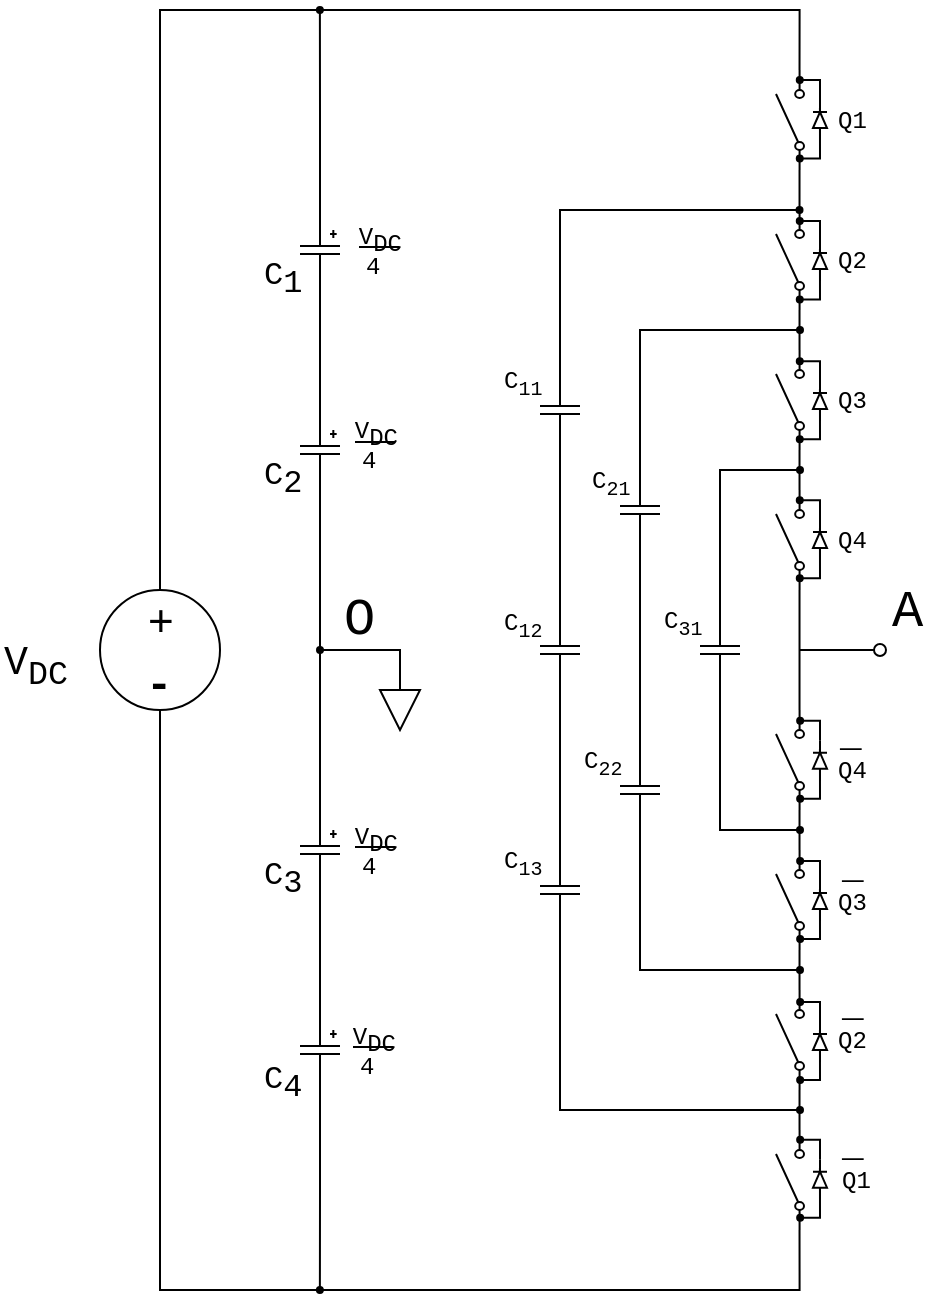 <mxfile version="10.6.7" type="github"><diagram id="sscBolJHvE7xzkybfC2L" name="Page-1"><mxGraphModel dx="664" dy="372" grid="1" gridSize="10" guides="1" tooltips="1" connect="1" arrows="1" fold="1" page="1" pageScale="1" pageWidth="827" pageHeight="1169" math="0" shadow="0"><root><mxCell id="0"/><mxCell id="1" parent="0"/><mxCell id="0JlaqGHFiVvd8llCy64P-1" value="" style="group" parent="1" vertex="1" connectable="0"><mxGeometry x="170" y="430" width="60" height="60" as="geometry"/></mxCell><mxCell id="0JlaqGHFiVvd8llCy64P-2" value="" style="ellipse;whiteSpace=wrap;html=1;aspect=fixed;fillColor=none;" parent="0JlaqGHFiVvd8llCy64P-1" vertex="1"><mxGeometry width="60" height="60" as="geometry"/></mxCell><mxCell id="0JlaqGHFiVvd8llCy64P-3" value="+" style="text;html=1;resizable=0;points=[];autosize=1;align=left;verticalAlign=top;spacingTop=-4;fontStyle=0;fontSize=22;" parent="0JlaqGHFiVvd8llCy64P-1" vertex="1"><mxGeometry x="22" width="20" height="20" as="geometry"/></mxCell><mxCell id="0JlaqGHFiVvd8llCy64P-4" value="&lt;font style=&quot;font-size: 22px;&quot; face=&quot;Courier New&quot;&gt;-&lt;/font&gt;" style="text;html=1;resizable=0;points=[];autosize=1;align=left;verticalAlign=top;spacingTop=-4;fontSize=22;fontStyle=1" parent="0JlaqGHFiVvd8llCy64P-1" vertex="1"><mxGeometry x="21" y="31" width="30" height="20" as="geometry"/></mxCell><mxCell id="0JlaqGHFiVvd8llCy64P-21" style="edgeStyle=orthogonalEdgeStyle;rounded=0;orthogonalLoop=1;jettySize=auto;html=1;exitX=0;exitY=0.84;exitDx=0;exitDy=0;exitPerimeter=0;entryX=1;entryY=0.84;entryDx=0;entryDy=0;entryPerimeter=0;endArrow=none;endFill=0;" parent="1" source="0JlaqGHFiVvd8llCy64P-5" target="0JlaqGHFiVvd8llCy64P-8" edge="1"><mxGeometry relative="1" as="geometry"/></mxCell><mxCell id="0JlaqGHFiVvd8llCy64P-5" value="" style="pointerEvents=1;verticalLabelPosition=bottom;shadow=0;dashed=0;align=center;fillColor=#ffffff;html=1;verticalAlign=top;strokeWidth=1;shape=mxgraph.electrical.electro-mechanical.simple_switch;direction=north;" parent="1" vertex="1"><mxGeometry x="508" y="170" width="14" height="50" as="geometry"/></mxCell><mxCell id="0JlaqGHFiVvd8llCy64P-22" style="edgeStyle=orthogonalEdgeStyle;rounded=0;orthogonalLoop=1;jettySize=auto;html=1;exitX=0;exitY=0.84;exitDx=0;exitDy=0;exitPerimeter=0;entryX=1;entryY=0.84;entryDx=0;entryDy=0;entryPerimeter=0;endArrow=none;endFill=0;" parent="1" source="0JlaqGHFiVvd8llCy64P-8" target="0JlaqGHFiVvd8llCy64P-9" edge="1"><mxGeometry relative="1" as="geometry"/></mxCell><mxCell id="0JlaqGHFiVvd8llCy64P-8" value="" style="pointerEvents=1;verticalLabelPosition=bottom;shadow=0;dashed=0;align=center;fillColor=#ffffff;html=1;verticalAlign=top;strokeWidth=1;shape=mxgraph.electrical.electro-mechanical.simple_switch;direction=north;" parent="1" vertex="1"><mxGeometry x="508" y="240" width="14" height="50" as="geometry"/></mxCell><mxCell id="0JlaqGHFiVvd8llCy64P-23" style="edgeStyle=orthogonalEdgeStyle;rounded=0;orthogonalLoop=1;jettySize=auto;html=1;exitX=0;exitY=0.84;exitDx=0;exitDy=0;exitPerimeter=0;entryX=1;entryY=0.84;entryDx=0;entryDy=0;entryPerimeter=0;endArrow=none;endFill=0;" parent="1" source="0JlaqGHFiVvd8llCy64P-9" target="0JlaqGHFiVvd8llCy64P-10" edge="1"><mxGeometry relative="1" as="geometry"/></mxCell><mxCell id="0JlaqGHFiVvd8llCy64P-9" value="" style="pointerEvents=1;verticalLabelPosition=bottom;shadow=0;dashed=0;align=center;fillColor=#ffffff;html=1;verticalAlign=top;strokeWidth=1;shape=mxgraph.electrical.electro-mechanical.simple_switch;direction=north;" parent="1" vertex="1"><mxGeometry x="508" y="310" width="14" height="50" as="geometry"/></mxCell><mxCell id="0JlaqGHFiVvd8llCy64P-24" style="edgeStyle=orthogonalEdgeStyle;rounded=0;orthogonalLoop=1;jettySize=auto;html=1;exitX=0;exitY=0.84;exitDx=0;exitDy=0;exitPerimeter=0;entryX=1;entryY=0.84;entryDx=0;entryDy=0;entryPerimeter=0;endArrow=none;endFill=0;" parent="1" source="0JlaqGHFiVvd8llCy64P-10" target="0JlaqGHFiVvd8llCy64P-11" edge="1"><mxGeometry relative="1" as="geometry"/></mxCell><mxCell id="0JlaqGHFiVvd8llCy64P-10" value="" style="pointerEvents=1;verticalLabelPosition=bottom;shadow=0;dashed=0;align=center;fillColor=#ffffff;html=1;verticalAlign=top;strokeWidth=1;shape=mxgraph.electrical.electro-mechanical.simple_switch;direction=north;" parent="1" vertex="1"><mxGeometry x="508" y="380" width="14" height="50" as="geometry"/></mxCell><mxCell id="0JlaqGHFiVvd8llCy64P-25" style="edgeStyle=orthogonalEdgeStyle;rounded=0;orthogonalLoop=1;jettySize=auto;html=1;exitX=0;exitY=0.84;exitDx=0;exitDy=0;exitPerimeter=0;entryX=1;entryY=0.84;entryDx=0;entryDy=0;entryPerimeter=0;endArrow=none;endFill=0;" parent="1" source="0JlaqGHFiVvd8llCy64P-11" target="0JlaqGHFiVvd8llCy64P-12" edge="1"><mxGeometry relative="1" as="geometry"/></mxCell><mxCell id="0JlaqGHFiVvd8llCy64P-11" value="" style="pointerEvents=1;verticalLabelPosition=bottom;shadow=0;dashed=0;align=center;fillColor=#ffffff;html=1;verticalAlign=top;strokeWidth=1;shape=mxgraph.electrical.electro-mechanical.simple_switch;direction=north;" parent="1" vertex="1"><mxGeometry x="508" y="490" width="14" height="50" as="geometry"/></mxCell><mxCell id="0JlaqGHFiVvd8llCy64P-26" style="edgeStyle=orthogonalEdgeStyle;rounded=0;orthogonalLoop=1;jettySize=auto;html=1;exitX=0;exitY=0.84;exitDx=0;exitDy=0;exitPerimeter=0;entryX=1;entryY=0.84;entryDx=0;entryDy=0;entryPerimeter=0;endArrow=none;endFill=0;" parent="1" source="0JlaqGHFiVvd8llCy64P-12" target="0JlaqGHFiVvd8llCy64P-13" edge="1"><mxGeometry relative="1" as="geometry"/></mxCell><mxCell id="0JlaqGHFiVvd8llCy64P-12" value="" style="pointerEvents=1;verticalLabelPosition=bottom;shadow=0;dashed=0;align=center;fillColor=#ffffff;html=1;verticalAlign=top;strokeWidth=1;shape=mxgraph.electrical.electro-mechanical.simple_switch;direction=north;" parent="1" vertex="1"><mxGeometry x="508" y="560" width="14" height="50" as="geometry"/></mxCell><mxCell id="0JlaqGHFiVvd8llCy64P-27" style="edgeStyle=orthogonalEdgeStyle;rounded=0;orthogonalLoop=1;jettySize=auto;html=1;exitX=0;exitY=0.84;exitDx=0;exitDy=0;exitPerimeter=0;entryX=1;entryY=0.84;entryDx=0;entryDy=0;entryPerimeter=0;endArrow=none;endFill=0;" parent="1" source="0JlaqGHFiVvd8llCy64P-13" target="0JlaqGHFiVvd8llCy64P-14" edge="1"><mxGeometry relative="1" as="geometry"/></mxCell><mxCell id="0JlaqGHFiVvd8llCy64P-13" value="" style="pointerEvents=1;verticalLabelPosition=bottom;shadow=0;dashed=0;align=center;fillColor=#ffffff;html=1;verticalAlign=top;strokeWidth=1;shape=mxgraph.electrical.electro-mechanical.simple_switch;direction=north;" parent="1" vertex="1"><mxGeometry x="508" y="630" width="14" height="50" as="geometry"/></mxCell><mxCell id="0JlaqGHFiVvd8llCy64P-28" style="edgeStyle=orthogonalEdgeStyle;rounded=0;orthogonalLoop=1;jettySize=auto;html=1;exitX=0;exitY=0.84;exitDx=0;exitDy=0;exitPerimeter=0;entryX=0.5;entryY=1;entryDx=0;entryDy=0;endArrow=none;endFill=0;" parent="1" source="0JlaqGHFiVvd8llCy64P-14" target="0JlaqGHFiVvd8llCy64P-2" edge="1"><mxGeometry relative="1" as="geometry"><Array as="points"><mxPoint x="520" y="780"/><mxPoint x="200" y="780"/></Array></mxGeometry></mxCell><mxCell id="0JlaqGHFiVvd8llCy64P-14" value="" style="pointerEvents=1;verticalLabelPosition=bottom;shadow=0;dashed=0;align=center;fillColor=#ffffff;html=1;verticalAlign=top;strokeWidth=1;shape=mxgraph.electrical.electro-mechanical.simple_switch;direction=north;" parent="1" vertex="1"><mxGeometry x="508" y="700" width="14" height="50" as="geometry"/></mxCell><mxCell id="0JlaqGHFiVvd8llCy64P-29" style="edgeStyle=orthogonalEdgeStyle;rounded=0;orthogonalLoop=1;jettySize=auto;html=1;exitX=0;exitY=0.5;exitDx=0;exitDy=0;exitPerimeter=0;endArrow=oval;endFill=1;endSize=3;" parent="1" source="0JlaqGHFiVvd8llCy64P-15" edge="1"><mxGeometry relative="1" as="geometry"><mxPoint x="279.944" y="140" as="targetPoint"/></mxGeometry></mxCell><mxCell id="0JlaqGHFiVvd8llCy64P-15" value="" style="pointerEvents=1;verticalLabelPosition=bottom;shadow=0;dashed=0;align=center;fillColor=#ffffff;html=1;verticalAlign=top;strokeWidth=1;shape=mxgraph.electrical.capacitors.capacitor_5;direction=south;" parent="1" vertex="1"><mxGeometry x="270" y="240" width="20" height="40" as="geometry"/></mxCell><mxCell id="0JlaqGHFiVvd8llCy64P-30" style="edgeStyle=orthogonalEdgeStyle;rounded=0;orthogonalLoop=1;jettySize=auto;html=1;exitX=0;exitY=0.5;exitDx=0;exitDy=0;exitPerimeter=0;entryX=1;entryY=0.5;entryDx=0;entryDy=0;entryPerimeter=0;endArrow=none;endFill=0;endSize=3;" parent="1" source="0JlaqGHFiVvd8llCy64P-16" target="0JlaqGHFiVvd8llCy64P-15" edge="1"><mxGeometry relative="1" as="geometry"/></mxCell><mxCell id="0JlaqGHFiVvd8llCy64P-31" style="edgeStyle=orthogonalEdgeStyle;rounded=0;orthogonalLoop=1;jettySize=auto;html=1;exitX=1;exitY=0.5;exitDx=0;exitDy=0;exitPerimeter=0;entryX=0;entryY=0.5;entryDx=0;entryDy=0;entryPerimeter=0;endArrow=none;endFill=0;endSize=3;" parent="1" source="0JlaqGHFiVvd8llCy64P-16" target="0JlaqGHFiVvd8llCy64P-18" edge="1"><mxGeometry relative="1" as="geometry"/></mxCell><mxCell id="0JlaqGHFiVvd8llCy64P-16" value="" style="pointerEvents=1;verticalLabelPosition=bottom;shadow=0;dashed=0;align=center;fillColor=#ffffff;html=1;verticalAlign=top;strokeWidth=1;shape=mxgraph.electrical.capacitors.capacitor_5;direction=south;" parent="1" vertex="1"><mxGeometry x="270" y="340" width="20" height="40" as="geometry"/></mxCell><mxCell id="0JlaqGHFiVvd8llCy64P-33" style="edgeStyle=orthogonalEdgeStyle;rounded=0;orthogonalLoop=1;jettySize=auto;html=1;exitX=1;exitY=0.5;exitDx=0;exitDy=0;exitPerimeter=0;endArrow=oval;endFill=1;endSize=3;" parent="1" source="0JlaqGHFiVvd8llCy64P-17" edge="1"><mxGeometry relative="1" as="geometry"><mxPoint x="279.944" y="780" as="targetPoint"/></mxGeometry></mxCell><mxCell id="0JlaqGHFiVvd8llCy64P-17" value="" style="pointerEvents=1;verticalLabelPosition=bottom;shadow=0;dashed=0;align=center;fillColor=#ffffff;html=1;verticalAlign=top;strokeWidth=1;shape=mxgraph.electrical.capacitors.capacitor_5;direction=south;" parent="1" vertex="1"><mxGeometry x="270" y="640" width="20" height="40" as="geometry"/></mxCell><mxCell id="0JlaqGHFiVvd8llCy64P-32" style="edgeStyle=orthogonalEdgeStyle;rounded=0;orthogonalLoop=1;jettySize=auto;html=1;exitX=1;exitY=0.5;exitDx=0;exitDy=0;exitPerimeter=0;entryX=0;entryY=0.5;entryDx=0;entryDy=0;entryPerimeter=0;endArrow=none;endFill=0;endSize=3;" parent="1" source="0JlaqGHFiVvd8llCy64P-18" target="0JlaqGHFiVvd8llCy64P-17" edge="1"><mxGeometry relative="1" as="geometry"/></mxCell><mxCell id="0JlaqGHFiVvd8llCy64P-18" value="" style="pointerEvents=1;verticalLabelPosition=bottom;shadow=0;dashed=0;align=center;fillColor=#ffffff;html=1;verticalAlign=top;strokeWidth=1;shape=mxgraph.electrical.capacitors.capacitor_5;direction=south;" parent="1" vertex="1"><mxGeometry x="270" y="540" width="20" height="40" as="geometry"/></mxCell><mxCell id="0JlaqGHFiVvd8llCy64P-59" style="edgeStyle=orthogonalEdgeStyle;rounded=0;orthogonalLoop=1;jettySize=auto;html=1;exitX=0;exitY=0.5;exitDx=0;exitDy=0;exitPerimeter=0;endArrow=oval;endFill=1;endSize=3;" parent="1" source="0JlaqGHFiVvd8llCy64P-19" edge="1"><mxGeometry relative="1" as="geometry"><mxPoint x="520" y="370" as="targetPoint"/><Array as="points"><mxPoint x="480" y="370"/></Array></mxGeometry></mxCell><mxCell id="0JlaqGHFiVvd8llCy64P-60" style="edgeStyle=orthogonalEdgeStyle;rounded=0;orthogonalLoop=1;jettySize=auto;html=1;exitX=1;exitY=0.5;exitDx=0;exitDy=0;exitPerimeter=0;endArrow=oval;endFill=1;endSize=3;" parent="1" source="0JlaqGHFiVvd8llCy64P-19" edge="1"><mxGeometry relative="1" as="geometry"><mxPoint x="520" y="550" as="targetPoint"/><Array as="points"><mxPoint x="480" y="550"/></Array></mxGeometry></mxCell><mxCell id="0JlaqGHFiVvd8llCy64P-19" value="" style="pointerEvents=1;verticalLabelPosition=bottom;shadow=0;dashed=0;align=center;fillColor=#ffffff;html=1;verticalAlign=top;strokeWidth=1;shape=mxgraph.electrical.capacitors.capacitor_1;direction=south;" parent="1" vertex="1"><mxGeometry x="470" y="440" width="20" height="40" as="geometry"/></mxCell><mxCell id="0JlaqGHFiVvd8llCy64P-20" style="edgeStyle=orthogonalEdgeStyle;rounded=0;orthogonalLoop=1;jettySize=auto;html=1;exitX=0.5;exitY=0;exitDx=0;exitDy=0;entryX=1;entryY=0.84;entryDx=0;entryDy=0;entryPerimeter=0;endArrow=none;endFill=0;" parent="1" source="0JlaqGHFiVvd8llCy64P-2" target="0JlaqGHFiVvd8llCy64P-5" edge="1"><mxGeometry relative="1" as="geometry"><mxPoint x="410" y="140" as="targetPoint"/><Array as="points"><mxPoint x="200" y="140"/><mxPoint x="520" y="140"/></Array></mxGeometry></mxCell><mxCell id="0JlaqGHFiVvd8llCy64P-58" style="edgeStyle=orthogonalEdgeStyle;rounded=0;orthogonalLoop=1;jettySize=auto;html=1;exitX=0.5;exitY=0;exitDx=0;exitDy=0;exitPerimeter=0;endArrow=oval;endFill=1;endSize=3;" parent="1" source="0JlaqGHFiVvd8llCy64P-48" edge="1"><mxGeometry relative="1" as="geometry"><mxPoint x="280" y="460" as="targetPoint"/><Array as="points"><mxPoint x="320" y="460"/></Array></mxGeometry></mxCell><mxCell id="0JlaqGHFiVvd8llCy64P-48" value="" style="pointerEvents=1;verticalLabelPosition=bottom;shadow=0;dashed=0;align=center;fillColor=#ffffff;html=1;verticalAlign=top;strokeWidth=1;shape=mxgraph.electrical.signal_sources.signal_ground;" parent="1" vertex="1"><mxGeometry x="310" y="470" width="20" height="30" as="geometry"/></mxCell><mxCell id="0JlaqGHFiVvd8llCy64P-64" style="edgeStyle=orthogonalEdgeStyle;rounded=0;orthogonalLoop=1;jettySize=auto;html=1;exitX=0;exitY=0.5;exitDx=0;exitDy=0;exitPerimeter=0;endArrow=oval;endFill=1;endSize=3;" parent="1" source="0JlaqGHFiVvd8llCy64P-61" edge="1"><mxGeometry relative="1" as="geometry"><mxPoint x="520" y="300" as="targetPoint"/><Array as="points"><mxPoint x="440" y="300"/></Array></mxGeometry></mxCell><mxCell id="0JlaqGHFiVvd8llCy64P-61" value="" style="pointerEvents=1;verticalLabelPosition=bottom;shadow=0;dashed=0;align=center;fillColor=#ffffff;html=1;verticalAlign=top;strokeWidth=1;shape=mxgraph.electrical.capacitors.capacitor_1;direction=south;" parent="1" vertex="1"><mxGeometry x="430" y="370" width="20" height="40" as="geometry"/></mxCell><mxCell id="0JlaqGHFiVvd8llCy64P-63" style="edgeStyle=orthogonalEdgeStyle;rounded=0;orthogonalLoop=1;jettySize=auto;html=1;exitX=1;exitY=0.5;exitDx=0;exitDy=0;exitPerimeter=0;endArrow=oval;endFill=1;endSize=3;" parent="1" source="0JlaqGHFiVvd8llCy64P-62" edge="1"><mxGeometry relative="1" as="geometry"><mxPoint x="520" y="620" as="targetPoint"/><Array as="points"><mxPoint x="440" y="620"/></Array></mxGeometry></mxCell><mxCell id="0JlaqGHFiVvd8llCy64P-72" style="edgeStyle=orthogonalEdgeStyle;rounded=0;orthogonalLoop=1;jettySize=auto;html=1;exitX=0;exitY=0.5;exitDx=0;exitDy=0;exitPerimeter=0;entryX=1;entryY=0.5;entryDx=0;entryDy=0;entryPerimeter=0;endArrow=none;endFill=0;endSize=3;" parent="1" source="0JlaqGHFiVvd8llCy64P-62" target="0JlaqGHFiVvd8llCy64P-61" edge="1"><mxGeometry relative="1" as="geometry"/></mxCell><mxCell id="0JlaqGHFiVvd8llCy64P-62" value="" style="pointerEvents=1;verticalLabelPosition=bottom;shadow=0;dashed=0;align=center;fillColor=#ffffff;html=1;verticalAlign=top;strokeWidth=1;shape=mxgraph.electrical.capacitors.capacitor_1;direction=south;" parent="1" vertex="1"><mxGeometry x="430" y="510" width="20" height="40" as="geometry"/></mxCell><mxCell id="0JlaqGHFiVvd8llCy64P-71" style="edgeStyle=orthogonalEdgeStyle;rounded=0;orthogonalLoop=1;jettySize=auto;html=1;exitX=1;exitY=0.5;exitDx=0;exitDy=0;exitPerimeter=0;entryX=0;entryY=0.5;entryDx=0;entryDy=0;entryPerimeter=0;endArrow=none;endFill=0;endSize=3;" parent="1" source="0JlaqGHFiVvd8llCy64P-65" target="0JlaqGHFiVvd8llCy64P-67" edge="1"><mxGeometry relative="1" as="geometry"/></mxCell><mxCell id="0JlaqGHFiVvd8llCy64P-65" value="" style="pointerEvents=1;verticalLabelPosition=bottom;shadow=0;dashed=0;align=center;fillColor=#ffffff;html=1;verticalAlign=top;strokeWidth=1;shape=mxgraph.electrical.capacitors.capacitor_1;direction=south;" parent="1" vertex="1"><mxGeometry x="390" y="440" width="20" height="40" as="geometry"/></mxCell><mxCell id="0JlaqGHFiVvd8llCy64P-69" style="edgeStyle=orthogonalEdgeStyle;rounded=0;orthogonalLoop=1;jettySize=auto;html=1;exitX=0;exitY=0.5;exitDx=0;exitDy=0;exitPerimeter=0;entryX=1;entryY=0.84;entryDx=0;entryDy=0;entryPerimeter=0;endArrow=oval;endFill=1;endSize=3;" parent="1" source="0JlaqGHFiVvd8llCy64P-66" target="0JlaqGHFiVvd8llCy64P-8" edge="1"><mxGeometry relative="1" as="geometry"><Array as="points"><mxPoint x="400" y="240"/></Array></mxGeometry></mxCell><mxCell id="0JlaqGHFiVvd8llCy64P-70" style="edgeStyle=orthogonalEdgeStyle;rounded=0;orthogonalLoop=1;jettySize=auto;html=1;exitX=1;exitY=0.5;exitDx=0;exitDy=0;exitPerimeter=0;entryX=0;entryY=0.5;entryDx=0;entryDy=0;entryPerimeter=0;endArrow=none;endFill=0;endSize=3;" parent="1" source="0JlaqGHFiVvd8llCy64P-66" target="0JlaqGHFiVvd8llCy64P-65" edge="1"><mxGeometry relative="1" as="geometry"/></mxCell><mxCell id="0JlaqGHFiVvd8llCy64P-66" value="" style="pointerEvents=1;verticalLabelPosition=bottom;shadow=0;dashed=0;align=center;fillColor=#ffffff;html=1;verticalAlign=top;strokeWidth=1;shape=mxgraph.electrical.capacitors.capacitor_1;direction=south;" parent="1" vertex="1"><mxGeometry x="390" y="320" width="20" height="40" as="geometry"/></mxCell><mxCell id="0JlaqGHFiVvd8llCy64P-68" style="edgeStyle=orthogonalEdgeStyle;rounded=0;orthogonalLoop=1;jettySize=auto;html=1;exitX=1;exitY=0.5;exitDx=0;exitDy=0;exitPerimeter=0;endArrow=oval;endFill=1;endSize=3;" parent="1" source="0JlaqGHFiVvd8llCy64P-67" edge="1"><mxGeometry relative="1" as="geometry"><mxPoint x="520" y="690" as="targetPoint"/><Array as="points"><mxPoint x="400" y="690"/></Array></mxGeometry></mxCell><mxCell id="0JlaqGHFiVvd8llCy64P-67" value="" style="pointerEvents=1;verticalLabelPosition=bottom;shadow=0;dashed=0;align=center;fillColor=#ffffff;html=1;verticalAlign=top;strokeWidth=1;shape=mxgraph.electrical.capacitors.capacitor_1;direction=south;" parent="1" vertex="1"><mxGeometry x="390" y="560" width="20" height="40" as="geometry"/></mxCell><mxCell id="0JlaqGHFiVvd8llCy64P-73" value="" style="endArrow=oval;html=1;endFill=0;" parent="1" edge="1"><mxGeometry width="50" height="50" relative="1" as="geometry"><mxPoint x="520" y="460" as="sourcePoint"/><mxPoint x="560" y="460" as="targetPoint"/></mxGeometry></mxCell><mxCell id="0JlaqGHFiVvd8llCy64P-74" value="&lt;font style=&quot;font-size: 20px&quot; face=&quot;Courier New&quot;&gt;V&lt;sub&gt;DC&lt;/sub&gt;&lt;/font&gt;" style="text;html=1;resizable=0;points=[];autosize=1;align=left;verticalAlign=top;spacingTop=-4;fontSize=26;" parent="1" vertex="1"><mxGeometry x="120" y="445" width="50" height="40" as="geometry"/></mxCell><mxCell id="0JlaqGHFiVvd8llCy64P-75" value="&lt;font face=&quot;Courier New&quot;&gt;O&lt;/font&gt;" style="text;html=1;resizable=0;points=[];autosize=1;align=left;verticalAlign=top;spacingTop=-4;fontSize=26;" parent="1" vertex="1"><mxGeometry x="290" y="425" width="30" height="30" as="geometry"/></mxCell><mxCell id="-zVDy2j5gxMqeGGgfu39-1" value="&lt;font face=&quot;Courier New&quot;&gt;A&lt;/font&gt;" style="text;html=1;resizable=0;points=[];autosize=1;align=left;verticalAlign=top;spacingTop=-4;fontSize=26;" parent="1" vertex="1"><mxGeometry x="564" y="421" width="30" height="30" as="geometry"/></mxCell><mxCell id="sA28K8diLHD89YxY76mq-1" value="&lt;font face=&quot;Courier New&quot;&gt;Q1&lt;/font&gt;" style="text;html=1;resizable=0;points=[];autosize=1;align=left;verticalAlign=top;spacingTop=-4;" parent="1" vertex="1"><mxGeometry x="537" y="185" width="25" height="20" as="geometry"/></mxCell><mxCell id="sA28K8diLHD89YxY76mq-2" value="&lt;font face=&quot;Courier New&quot;&gt;Q2&lt;/font&gt;" style="text;html=1;resizable=0;points=[];autosize=1;align=left;verticalAlign=top;spacingTop=-4;" parent="1" vertex="1"><mxGeometry x="537" y="255" width="25" height="20" as="geometry"/></mxCell><mxCell id="sA28K8diLHD89YxY76mq-3" value="&lt;font face=&quot;Courier New&quot;&gt;Q3&lt;/font&gt;" style="text;html=1;resizable=0;points=[];autosize=1;align=left;verticalAlign=top;spacingTop=-4;" parent="1" vertex="1"><mxGeometry x="537" y="325" width="25" height="20" as="geometry"/></mxCell><mxCell id="sA28K8diLHD89YxY76mq-4" value="&lt;font face=&quot;Courier New&quot;&gt;Q4&lt;/font&gt;" style="text;html=1;resizable=0;points=[];autosize=1;align=left;verticalAlign=top;spacingTop=-4;" parent="1" vertex="1"><mxGeometry x="537" y="395" width="25" height="20" as="geometry"/></mxCell><mxCell id="sA28K8diLHD89YxY76mq-5" value="&lt;font face=&quot;Courier New&quot;&gt;Q1&lt;/font&gt;" style="text;html=1;resizable=0;points=[];autosize=1;align=left;verticalAlign=top;spacingTop=-4;" parent="1" vertex="1"><mxGeometry x="539" y="715.1" width="25" height="20" as="geometry"/></mxCell><mxCell id="sA28K8diLHD89YxY76mq-6" value="&lt;font face=&quot;Courier New&quot;&gt;Q2&lt;/font&gt;" style="text;html=1;resizable=0;points=[];autosize=1;align=left;verticalAlign=top;spacingTop=-4;" parent="1" vertex="1"><mxGeometry x="536.5" y="645.1" width="25" height="20" as="geometry"/></mxCell><mxCell id="sA28K8diLHD89YxY76mq-7" value="&lt;font face=&quot;Courier New&quot;&gt;Q3&lt;/font&gt;" style="text;html=1;resizable=0;points=[];autosize=1;align=left;verticalAlign=top;spacingTop=-4;" parent="1" vertex="1"><mxGeometry x="537" y="576.1" width="25" height="20" as="geometry"/></mxCell><mxCell id="sA28K8diLHD89YxY76mq-8" value="&lt;font face=&quot;Courier New&quot;&gt;Q4&lt;/font&gt;" style="text;html=1;resizable=0;points=[];autosize=1;align=left;verticalAlign=top;spacingTop=-4;" parent="1" vertex="1"><mxGeometry x="537" y="510.1" width="25" height="20" as="geometry"/></mxCell><mxCell id="sA28K8diLHD89YxY76mq-9" value="&lt;font style=&quot;font-size: 18px;&quot; face=&quot;Courier New&quot;&gt;_&lt;/font&gt;" style="text;html=1;resizable=0;points=[];autosize=1;align=left;verticalAlign=top;spacingTop=-4;fontSize=18;" parent="1" vertex="1"><mxGeometry x="539" y="555" width="20" height="20" as="geometry"/></mxCell><mxCell id="sA28K8diLHD89YxY76mq-10" value="&lt;font style=&quot;font-size: 18px;&quot; face=&quot;Courier New&quot;&gt;_&lt;/font&gt;" style="text;html=1;resizable=0;points=[];autosize=1;align=left;verticalAlign=top;spacingTop=-4;fontSize=18;" parent="1" vertex="1"><mxGeometry x="539" y="624" width="20" height="20" as="geometry"/></mxCell><mxCell id="sA28K8diLHD89YxY76mq-11" value="&lt;font style=&quot;font-size: 18px;&quot; face=&quot;Courier New&quot;&gt;_&lt;/font&gt;" style="text;html=1;resizable=0;points=[];autosize=1;align=left;verticalAlign=top;spacingTop=-4;fontSize=18;" parent="1" vertex="1"><mxGeometry x="539" y="694" width="20" height="20" as="geometry"/></mxCell><mxCell id="sA28K8diLHD89YxY76mq-12" value="&lt;font style=&quot;font-size: 18px;&quot; face=&quot;Courier New&quot;&gt;_&lt;/font&gt;" style="text;html=1;resizable=0;points=[];autosize=1;align=left;verticalAlign=top;spacingTop=-4;fontSize=18;" parent="1" vertex="1"><mxGeometry x="538" y="489" width="20" height="20" as="geometry"/></mxCell><mxCell id="sA28K8diLHD89YxY76mq-13" value="" style="group" parent="1" vertex="1" connectable="0"><mxGeometry x="272" y="242.5" width="50" height="35" as="geometry"/></mxCell><mxCell id="sA28K8diLHD89YxY76mq-14" value="" style="endArrow=none;html=1;fontSize=16;" parent="sA28K8diLHD89YxY76mq-13" edge="1"><mxGeometry width="50" height="50" relative="1" as="geometry"><mxPoint x="27.5" y="16" as="sourcePoint"/><mxPoint x="47.5" y="16" as="targetPoint"/></mxGeometry></mxCell><mxCell id="sA28K8diLHD89YxY76mq-15" value="&lt;font style=&quot;font-size: 12px;&quot; face=&quot;Courier New&quot;&gt;V&lt;sub style=&quot;font-size: 12px;&quot;&gt;DC&lt;/sub&gt;&lt;/font&gt;" style="text;html=1;resizable=0;points=[];autosize=1;align=right;verticalAlign=top;spacingTop=-4;fontSize=12;" parent="sA28K8diLHD89YxY76mq-13" vertex="1"><mxGeometry width="50" height="30" as="geometry"/></mxCell><mxCell id="sA28K8diLHD89YxY76mq-16" value="&lt;font face=&quot;Courier New&quot;&gt;4&lt;/font&gt;" style="text;html=1;resizable=0;points=[];autosize=1;align=left;verticalAlign=top;spacingTop=-4;fontSize=12;" parent="sA28K8diLHD89YxY76mq-13" vertex="1"><mxGeometry x="29" y="15" width="20" height="20" as="geometry"/></mxCell><mxCell id="sA28K8diLHD89YxY76mq-17" value="" style="group" parent="1" vertex="1" connectable="0"><mxGeometry x="270" y="340" width="50" height="35" as="geometry"/></mxCell><mxCell id="sA28K8diLHD89YxY76mq-18" value="" style="endArrow=none;html=1;fontSize=16;" parent="sA28K8diLHD89YxY76mq-17" edge="1"><mxGeometry width="50" height="50" relative="1" as="geometry"><mxPoint x="27.5" y="16" as="sourcePoint"/><mxPoint x="47.5" y="16" as="targetPoint"/></mxGeometry></mxCell><mxCell id="sA28K8diLHD89YxY76mq-19" value="&lt;font style=&quot;font-size: 12px;&quot; face=&quot;Courier New&quot;&gt;V&lt;sub style=&quot;font-size: 12px;&quot;&gt;DC&lt;/sub&gt;&lt;/font&gt;" style="text;html=1;resizable=0;points=[];autosize=1;align=right;verticalAlign=top;spacingTop=-4;fontSize=12;" parent="sA28K8diLHD89YxY76mq-17" vertex="1"><mxGeometry width="50" height="30" as="geometry"/></mxCell><mxCell id="sA28K8diLHD89YxY76mq-20" value="&lt;font face=&quot;Courier New&quot;&gt;4&lt;/font&gt;" style="text;html=1;resizable=0;points=[];autosize=1;align=left;verticalAlign=top;spacingTop=-4;fontSize=12;" parent="sA28K8diLHD89YxY76mq-17" vertex="1"><mxGeometry x="29" y="15" width="20" height="20" as="geometry"/></mxCell><mxCell id="sA28K8diLHD89YxY76mq-21" value="" style="group" parent="1" vertex="1" connectable="0"><mxGeometry x="270" y="542.5" width="50" height="35" as="geometry"/></mxCell><mxCell id="sA28K8diLHD89YxY76mq-22" value="" style="endArrow=none;html=1;fontSize=16;" parent="sA28K8diLHD89YxY76mq-21" edge="1"><mxGeometry width="50" height="50" relative="1" as="geometry"><mxPoint x="27.5" y="16" as="sourcePoint"/><mxPoint x="47.5" y="16" as="targetPoint"/></mxGeometry></mxCell><mxCell id="sA28K8diLHD89YxY76mq-23" value="&lt;font style=&quot;font-size: 12px;&quot; face=&quot;Courier New&quot;&gt;V&lt;sub style=&quot;font-size: 12px;&quot;&gt;DC&lt;/sub&gt;&lt;/font&gt;" style="text;html=1;resizable=0;points=[];autosize=1;align=right;verticalAlign=top;spacingTop=-4;fontSize=12;" parent="sA28K8diLHD89YxY76mq-21" vertex="1"><mxGeometry width="50" height="30" as="geometry"/></mxCell><mxCell id="sA28K8diLHD89YxY76mq-24" value="&lt;font face=&quot;Courier New&quot;&gt;4&lt;/font&gt;" style="text;html=1;resizable=0;points=[];autosize=1;align=left;verticalAlign=top;spacingTop=-4;fontSize=12;" parent="sA28K8diLHD89YxY76mq-21" vertex="1"><mxGeometry x="29" y="15" width="20" height="20" as="geometry"/></mxCell><mxCell id="sA28K8diLHD89YxY76mq-25" value="" style="group" parent="1" vertex="1" connectable="0"><mxGeometry x="269" y="642.5" width="50" height="35" as="geometry"/></mxCell><mxCell id="sA28K8diLHD89YxY76mq-26" value="" style="endArrow=none;html=1;fontSize=16;" parent="sA28K8diLHD89YxY76mq-25" edge="1"><mxGeometry width="50" height="50" relative="1" as="geometry"><mxPoint x="27.5" y="16" as="sourcePoint"/><mxPoint x="47.5" y="16" as="targetPoint"/></mxGeometry></mxCell><mxCell id="sA28K8diLHD89YxY76mq-27" value="&lt;font style=&quot;font-size: 12px;&quot; face=&quot;Courier New&quot;&gt;V&lt;sub style=&quot;font-size: 12px;&quot;&gt;DC&lt;/sub&gt;&lt;/font&gt;" style="text;html=1;resizable=0;points=[];autosize=1;align=right;verticalAlign=top;spacingTop=-4;fontSize=12;" parent="sA28K8diLHD89YxY76mq-25" vertex="1"><mxGeometry width="50" height="30" as="geometry"/></mxCell><mxCell id="sA28K8diLHD89YxY76mq-28" value="&lt;font face=&quot;Courier New&quot;&gt;4&lt;/font&gt;" style="text;html=1;resizable=0;points=[];autosize=1;align=left;verticalAlign=top;spacingTop=-4;fontSize=12;" parent="sA28K8diLHD89YxY76mq-25" vertex="1"><mxGeometry x="29" y="15" width="20" height="20" as="geometry"/></mxCell><mxCell id="sA28K8diLHD89YxY76mq-29" value="&lt;font face=&quot;Courier New&quot;&gt;C&lt;sub&gt;11&lt;/sub&gt;&lt;/font&gt;" style="text;html=1;resizable=0;points=[];autosize=1;align=left;verticalAlign=top;spacingTop=-4;" parent="1" vertex="1"><mxGeometry x="370" y="315" width="30" height="20" as="geometry"/></mxCell><mxCell id="sA28K8diLHD89YxY76mq-30" value="&lt;font face=&quot;Courier New&quot;&gt;C&lt;sub&gt;12&lt;/sub&gt;&lt;/font&gt;" style="text;html=1;resizable=0;points=[];autosize=1;align=left;verticalAlign=top;spacingTop=-4;" parent="1" vertex="1"><mxGeometry x="370" y="436" width="30" height="20" as="geometry"/></mxCell><mxCell id="sA28K8diLHD89YxY76mq-31" value="&lt;font face=&quot;Courier New&quot;&gt;C&lt;sub&gt;13&lt;/sub&gt;&lt;/font&gt;" style="text;html=1;resizable=0;points=[];autosize=1;align=left;verticalAlign=top;spacingTop=-4;" parent="1" vertex="1"><mxGeometry x="370" y="555" width="30" height="20" as="geometry"/></mxCell><mxCell id="sA28K8diLHD89YxY76mq-32" value="&lt;font face=&quot;Courier New&quot;&gt;C&lt;sub&gt;21&lt;/sub&gt;&lt;/font&gt;" style="text;html=1;resizable=0;points=[];autosize=1;align=left;verticalAlign=top;spacingTop=-4;" parent="1" vertex="1"><mxGeometry x="413.5" y="365" width="30" height="20" as="geometry"/></mxCell><mxCell id="sA28K8diLHD89YxY76mq-33" value="&lt;font face=&quot;Courier New&quot;&gt;C&lt;sub&gt;22&lt;/sub&gt;&lt;/font&gt;" style="text;html=1;resizable=0;points=[];autosize=1;align=left;verticalAlign=top;spacingTop=-4;" parent="1" vertex="1"><mxGeometry x="410" y="505" width="30" height="20" as="geometry"/></mxCell><mxCell id="sA28K8diLHD89YxY76mq-34" value="&lt;font face=&quot;Courier New&quot;&gt;C&lt;sub&gt;31&lt;/sub&gt;&lt;/font&gt;" style="text;html=1;resizable=0;points=[];autosize=1;align=left;verticalAlign=top;spacingTop=-4;" parent="1" vertex="1"><mxGeometry x="450" y="435" width="30" height="20" as="geometry"/></mxCell><mxCell id="sA28K8diLHD89YxY76mq-157" style="edgeStyle=orthogonalEdgeStyle;rounded=0;orthogonalLoop=1;jettySize=auto;html=1;exitX=1;exitY=0.5;exitDx=0;exitDy=0;exitPerimeter=0;startSize=5;endArrow=oval;endFill=1;endSize=3;" parent="1" source="sA28K8diLHD89YxY76mq-159" edge="1"><mxGeometry relative="1" as="geometry"><mxPoint x="519.874" y="174.99" as="targetPoint"/><Array as="points"><mxPoint x="530" y="175"/></Array></mxGeometry></mxCell><mxCell id="sA28K8diLHD89YxY76mq-158" style="edgeStyle=orthogonalEdgeStyle;rounded=0;orthogonalLoop=1;jettySize=auto;html=1;exitX=0;exitY=0.5;exitDx=0;exitDy=0;exitPerimeter=0;startSize=5;endArrow=oval;endFill=1;endSize=3;" parent="1" edge="1"><mxGeometry relative="1" as="geometry"><mxPoint x="519.874" y="214.214" as="targetPoint"/><mxPoint x="529.971" y="188.971" as="sourcePoint"/><Array as="points"><mxPoint x="530" y="214"/></Array></mxGeometry></mxCell><mxCell id="sA28K8diLHD89YxY76mq-159" value="" style="pointerEvents=1;fillColor=#000000;verticalLabelPosition=bottom;shadow=0;dashed=0;align=center;fillColor=#ffffff;html=1;verticalAlign=top;strokeWidth=1;shape=mxgraph.electrical.diodes.diode;direction=north;" parent="1" vertex="1"><mxGeometry x="526.5" y="185" width="7" height="20" as="geometry"/></mxCell><mxCell id="sA28K8diLHD89YxY76mq-160" style="edgeStyle=orthogonalEdgeStyle;rounded=0;orthogonalLoop=1;jettySize=auto;html=1;exitX=1;exitY=0.5;exitDx=0;exitDy=0;exitPerimeter=0;startSize=5;endArrow=oval;endFill=1;endSize=3;" parent="1" source="sA28K8diLHD89YxY76mq-162" edge="1"><mxGeometry relative="1" as="geometry"><mxPoint x="519.874" y="245.476" as="targetPoint"/><Array as="points"><mxPoint x="530" y="245.5"/></Array></mxGeometry></mxCell><mxCell id="sA28K8diLHD89YxY76mq-161" style="edgeStyle=orthogonalEdgeStyle;rounded=0;orthogonalLoop=1;jettySize=auto;html=1;exitX=0;exitY=0.5;exitDx=0;exitDy=0;exitPerimeter=0;startSize=5;endArrow=oval;endFill=1;endSize=3;" parent="1" edge="1"><mxGeometry relative="1" as="geometry"><mxPoint x="519.874" y="284.699" as="targetPoint"/><mxPoint x="529.971" y="259.456" as="sourcePoint"/><Array as="points"><mxPoint x="530" y="284.5"/></Array></mxGeometry></mxCell><mxCell id="sA28K8diLHD89YxY76mq-162" value="" style="pointerEvents=1;fillColor=#000000;verticalLabelPosition=bottom;shadow=0;dashed=0;align=center;fillColor=#ffffff;html=1;verticalAlign=top;strokeWidth=1;shape=mxgraph.electrical.diodes.diode;direction=north;" parent="1" vertex="1"><mxGeometry x="526.5" y="255.5" width="7" height="20" as="geometry"/></mxCell><mxCell id="sA28K8diLHD89YxY76mq-163" style="edgeStyle=orthogonalEdgeStyle;rounded=0;orthogonalLoop=1;jettySize=auto;html=1;exitX=1;exitY=0.5;exitDx=0;exitDy=0;exitPerimeter=0;startSize=5;endArrow=oval;endFill=1;endSize=3;" parent="1" source="sA28K8diLHD89YxY76mq-165" edge="1"><mxGeometry relative="1" as="geometry"><mxPoint x="519.874" y="315.573" as="targetPoint"/><Array as="points"><mxPoint x="530" y="315.5"/></Array></mxGeometry></mxCell><mxCell id="sA28K8diLHD89YxY76mq-164" style="edgeStyle=orthogonalEdgeStyle;rounded=0;orthogonalLoop=1;jettySize=auto;html=1;exitX=0;exitY=0.5;exitDx=0;exitDy=0;exitPerimeter=0;startSize=5;endArrow=oval;endFill=1;endSize=3;" parent="1" edge="1"><mxGeometry relative="1" as="geometry"><mxPoint x="519.874" y="354.602" as="targetPoint"/><mxPoint x="529.971" y="329.553" as="sourcePoint"/><Array as="points"><mxPoint x="530" y="354.5"/></Array></mxGeometry></mxCell><mxCell id="sA28K8diLHD89YxY76mq-165" value="" style="pointerEvents=1;fillColor=#000000;verticalLabelPosition=bottom;shadow=0;dashed=0;align=center;fillColor=#ffffff;html=1;verticalAlign=top;strokeWidth=1;shape=mxgraph.electrical.diodes.diode;direction=north;" parent="1" vertex="1"><mxGeometry x="526.5" y="325.5" width="7" height="20" as="geometry"/></mxCell><mxCell id="sA28K8diLHD89YxY76mq-166" style="edgeStyle=orthogonalEdgeStyle;rounded=0;orthogonalLoop=1;jettySize=auto;html=1;exitX=1;exitY=0.5;exitDx=0;exitDy=0;exitPerimeter=0;startSize=5;endArrow=oval;endFill=1;endSize=3;" parent="1" source="sA28K8diLHD89YxY76mq-168" edge="1"><mxGeometry relative="1" as="geometry"><mxPoint x="519.874" y="385.087" as="targetPoint"/><Array as="points"><mxPoint x="530" y="385"/></Array></mxGeometry></mxCell><mxCell id="sA28K8diLHD89YxY76mq-167" style="edgeStyle=orthogonalEdgeStyle;rounded=0;orthogonalLoop=1;jettySize=auto;html=1;exitX=0;exitY=0.5;exitDx=0;exitDy=0;exitPerimeter=0;startSize=5;endArrow=oval;endFill=1;endSize=3;" parent="1" edge="1"><mxGeometry relative="1" as="geometry"><mxPoint x="519.874" y="424.117" as="targetPoint"/><mxPoint x="529.971" y="399.068" as="sourcePoint"/><Array as="points"><mxPoint x="530" y="424"/></Array></mxGeometry></mxCell><mxCell id="sA28K8diLHD89YxY76mq-168" value="" style="pointerEvents=1;fillColor=#000000;verticalLabelPosition=bottom;shadow=0;dashed=0;align=center;fillColor=#ffffff;html=1;verticalAlign=top;strokeWidth=1;shape=mxgraph.electrical.diodes.diode;direction=north;" parent="1" vertex="1"><mxGeometry x="526.5" y="395" width="7" height="20" as="geometry"/></mxCell><mxCell id="sA28K8diLHD89YxY76mq-169" style="edgeStyle=orthogonalEdgeStyle;rounded=0;orthogonalLoop=1;jettySize=auto;html=1;exitX=1;exitY=0.5;exitDx=0;exitDy=0;exitPerimeter=0;startSize=5;endArrow=oval;endFill=1;endSize=3;" parent="1" source="sA28K8diLHD89YxY76mq-171" edge="1"><mxGeometry relative="1" as="geometry"><mxPoint x="520.068" y="495.379" as="targetPoint"/><Array as="points"><mxPoint x="530" y="495.333"/></Array></mxGeometry></mxCell><mxCell id="sA28K8diLHD89YxY76mq-170" style="edgeStyle=orthogonalEdgeStyle;rounded=0;orthogonalLoop=1;jettySize=auto;html=1;exitX=0;exitY=0.5;exitDx=0;exitDy=0;exitPerimeter=0;startSize=5;endArrow=oval;endFill=1;endSize=3;" parent="1" edge="1"><mxGeometry relative="1" as="geometry"><mxPoint x="520.068" y="534.408" as="targetPoint"/><mxPoint x="529.971" y="509.359" as="sourcePoint"/><Array as="points"><mxPoint x="530" y="534.333"/></Array></mxGeometry></mxCell><mxCell id="sA28K8diLHD89YxY76mq-171" value="" style="pointerEvents=1;fillColor=#000000;verticalLabelPosition=bottom;shadow=0;dashed=0;align=center;fillColor=#ffffff;html=1;verticalAlign=top;strokeWidth=1;shape=mxgraph.electrical.diodes.diode;direction=north;" parent="1" vertex="1"><mxGeometry x="526.5" y="505.333" width="7" height="20" as="geometry"/></mxCell><mxCell id="sA28K8diLHD89YxY76mq-172" style="edgeStyle=orthogonalEdgeStyle;rounded=0;orthogonalLoop=1;jettySize=auto;html=1;exitX=1;exitY=0.5;exitDx=0;exitDy=0;exitPerimeter=0;startSize=5;endArrow=oval;endFill=1;endSize=3;" parent="1" source="sA28K8diLHD89YxY76mq-174" edge="1"><mxGeometry relative="1" as="geometry"><mxPoint x="520.068" y="704.893" as="targetPoint"/><Array as="points"><mxPoint x="530" y="704.833"/></Array></mxGeometry></mxCell><mxCell id="sA28K8diLHD89YxY76mq-173" style="edgeStyle=orthogonalEdgeStyle;rounded=0;orthogonalLoop=1;jettySize=auto;html=1;exitX=0;exitY=0.5;exitDx=0;exitDy=0;exitPerimeter=0;startSize=5;endArrow=oval;endFill=1;endSize=3;" parent="1" edge="1"><mxGeometry relative="1" as="geometry"><mxPoint x="520.068" y="743.922" as="targetPoint"/><mxPoint x="529.971" y="718.874" as="sourcePoint"/><Array as="points"><mxPoint x="530" y="743.833"/></Array></mxGeometry></mxCell><mxCell id="sA28K8diLHD89YxY76mq-174" value="" style="pointerEvents=1;fillColor=#000000;verticalLabelPosition=bottom;shadow=0;dashed=0;align=center;fillColor=#ffffff;html=1;verticalAlign=top;strokeWidth=1;shape=mxgraph.electrical.diodes.diode;direction=north;" parent="1" vertex="1"><mxGeometry x="526.5" y="714.833" width="7" height="20" as="geometry"/></mxCell><mxCell id="sA28K8diLHD89YxY76mq-175" style="edgeStyle=orthogonalEdgeStyle;rounded=0;orthogonalLoop=1;jettySize=auto;html=1;exitX=1;exitY=0.5;exitDx=0;exitDy=0;exitPerimeter=0;startSize=5;endArrow=oval;endFill=1;endSize=3;" parent="1" source="sA28K8diLHD89YxY76mq-177" edge="1"><mxGeometry relative="1" as="geometry"><mxPoint x="520.068" y="635.961" as="targetPoint"/><Array as="points"><mxPoint x="530" y="636"/></Array></mxGeometry></mxCell><mxCell id="sA28K8diLHD89YxY76mq-176" style="edgeStyle=orthogonalEdgeStyle;rounded=0;orthogonalLoop=1;jettySize=auto;html=1;exitX=0;exitY=0.5;exitDx=0;exitDy=0;exitPerimeter=0;startSize=5;endArrow=oval;endFill=1;endSize=3;" parent="1" edge="1"><mxGeometry relative="1" as="geometry"><mxPoint x="520.068" y="674.99" as="targetPoint"/><mxPoint x="529.971" y="649.942" as="sourcePoint"/><Array as="points"><mxPoint x="530" y="675"/></Array></mxGeometry></mxCell><mxCell id="sA28K8diLHD89YxY76mq-177" value="" style="pointerEvents=1;fillColor=#000000;verticalLabelPosition=bottom;shadow=0;dashed=0;align=center;fillColor=#ffffff;html=1;verticalAlign=top;strokeWidth=1;shape=mxgraph.electrical.diodes.diode;direction=north;" parent="1" vertex="1"><mxGeometry x="526.5" y="646" width="7" height="20" as="geometry"/></mxCell><mxCell id="sA28K8diLHD89YxY76mq-178" style="edgeStyle=orthogonalEdgeStyle;rounded=0;orthogonalLoop=1;jettySize=auto;html=1;exitX=1;exitY=0.5;exitDx=0;exitDy=0;exitPerimeter=0;startSize=5;endArrow=oval;endFill=1;endSize=3;" parent="1" source="sA28K8diLHD89YxY76mq-180" edge="1"><mxGeometry relative="1" as="geometry"><mxPoint x="520.068" y="565.476" as="targetPoint"/><Array as="points"><mxPoint x="530" y="565.5"/></Array></mxGeometry></mxCell><mxCell id="sA28K8diLHD89YxY76mq-179" style="edgeStyle=orthogonalEdgeStyle;rounded=0;orthogonalLoop=1;jettySize=auto;html=1;exitX=0;exitY=0.5;exitDx=0;exitDy=0;exitPerimeter=0;startSize=5;endArrow=oval;endFill=1;endSize=3;" parent="1" edge="1"><mxGeometry relative="1" as="geometry"><mxPoint x="520.068" y="604.505" as="targetPoint"/><mxPoint x="529.971" y="579.456" as="sourcePoint"/><Array as="points"><mxPoint x="530" y="604.5"/></Array></mxGeometry></mxCell><mxCell id="sA28K8diLHD89YxY76mq-180" value="" style="pointerEvents=1;fillColor=#000000;verticalLabelPosition=bottom;shadow=0;dashed=0;align=center;fillColor=#ffffff;html=1;verticalAlign=top;strokeWidth=1;shape=mxgraph.electrical.diodes.diode;direction=north;" parent="1" vertex="1"><mxGeometry x="526.5" y="575.5" width="7" height="20" as="geometry"/></mxCell><mxCell id="21zhfT_3xrUJb0bZ1fnx-1" value="&lt;font style=&quot;font-size: 16px;&quot; face=&quot;Courier New&quot;&gt;C&lt;sub style=&quot;font-size: 16px;&quot;&gt;1&lt;/sub&gt;&lt;/font&gt;" style="text;html=1;fontSize=16;" vertex="1" parent="1"><mxGeometry x="250" y="255" width="30" height="30" as="geometry"/></mxCell><mxCell id="21zhfT_3xrUJb0bZ1fnx-2" value="&lt;font style=&quot;font-size: 16px&quot; face=&quot;Courier New&quot;&gt;C&lt;sub style=&quot;font-size: 16px&quot;&gt;2&lt;/sub&gt;&lt;/font&gt;" style="text;html=1;fontSize=16;" vertex="1" parent="1"><mxGeometry x="250" y="355" width="30" height="30" as="geometry"/></mxCell><mxCell id="21zhfT_3xrUJb0bZ1fnx-3" value="&lt;font style=&quot;font-size: 16px&quot; face=&quot;Courier New&quot;&gt;C&lt;sub style=&quot;font-size: 16px&quot;&gt;4&lt;/sub&gt;&lt;/font&gt;" style="text;html=1;fontSize=16;" vertex="1" parent="1"><mxGeometry x="250" y="657.357" width="30" height="30" as="geometry"/></mxCell><mxCell id="21zhfT_3xrUJb0bZ1fnx-4" value="&lt;font style=&quot;font-size: 16px&quot; face=&quot;Courier New&quot;&gt;C&lt;sub style=&quot;font-size: 16px&quot;&gt;3&lt;/sub&gt;&lt;/font&gt;" style="text;html=1;fontSize=16;" vertex="1" parent="1"><mxGeometry x="250" y="555" width="30" height="30" as="geometry"/></mxCell></root></mxGraphModel></diagram></mxfile>
